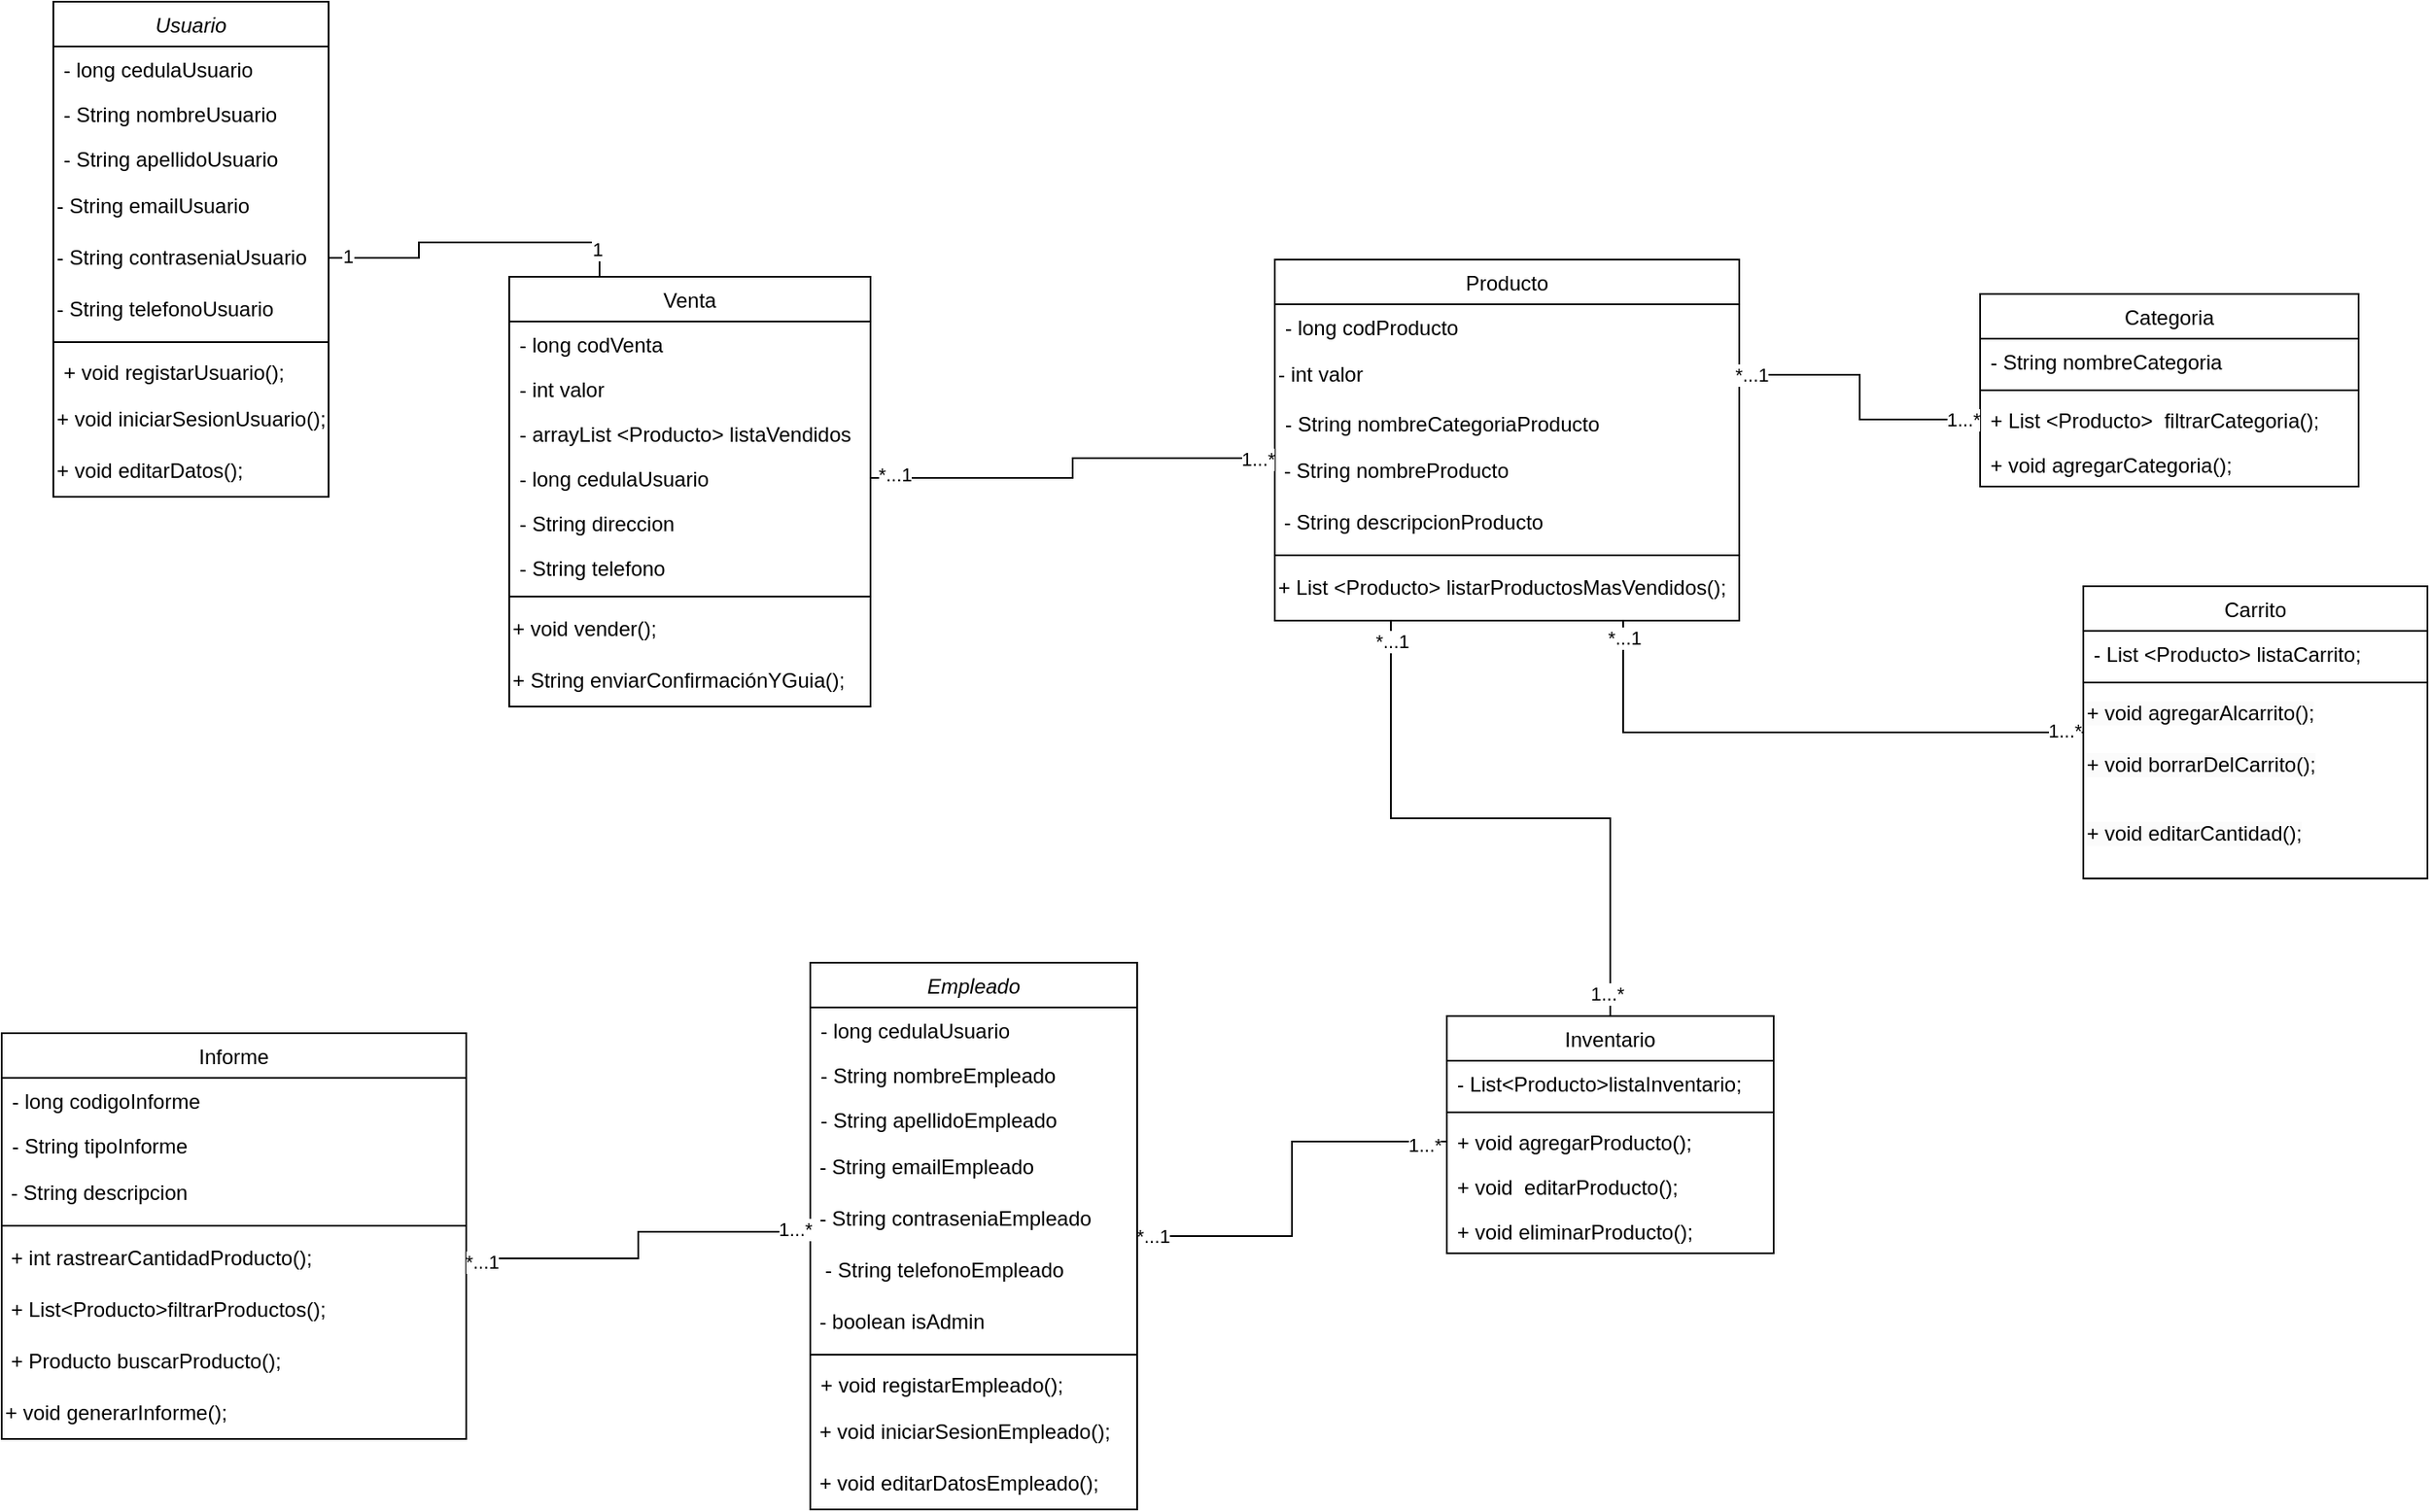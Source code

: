 <mxfile version="21.7.2" type="github">
  <diagram id="C5RBs43oDa-KdzZeNtuy" name="Page-1">
    <mxGraphModel dx="1167" dy="646" grid="1" gridSize="10" guides="1" tooltips="1" connect="1" arrows="1" fold="1" page="1" pageScale="1" pageWidth="827" pageHeight="1169" math="0" shadow="0">
      <root>
        <mxCell id="WIyWlLk6GJQsqaUBKTNV-0" />
        <mxCell id="WIyWlLk6GJQsqaUBKTNV-1" parent="WIyWlLk6GJQsqaUBKTNV-0" />
        <mxCell id="zkfFHV4jXpPFQw0GAbJ--0" value="Usuario" style="swimlane;fontStyle=2;align=center;verticalAlign=top;childLayout=stackLayout;horizontal=1;startSize=26;horizontalStack=0;resizeParent=1;resizeLast=0;collapsible=1;marginBottom=0;rounded=0;shadow=0;strokeWidth=1;" parent="WIyWlLk6GJQsqaUBKTNV-1" vertex="1">
          <mxGeometry x="80" y="50" width="160" height="288" as="geometry">
            <mxRectangle x="230" y="140" width="160" height="26" as="alternateBounds" />
          </mxGeometry>
        </mxCell>
        <mxCell id="zkfFHV4jXpPFQw0GAbJ--1" value="- long cedulaUsuario&#xa;" style="text;align=left;verticalAlign=top;spacingLeft=4;spacingRight=4;overflow=hidden;rotatable=0;points=[[0,0.5],[1,0.5]];portConstraint=eastwest;" parent="zkfFHV4jXpPFQw0GAbJ--0" vertex="1">
          <mxGeometry y="26" width="160" height="26" as="geometry" />
        </mxCell>
        <mxCell id="zkfFHV4jXpPFQw0GAbJ--2" value="- String nombreUsuario" style="text;align=left;verticalAlign=top;spacingLeft=4;spacingRight=4;overflow=hidden;rotatable=0;points=[[0,0.5],[1,0.5]];portConstraint=eastwest;rounded=0;shadow=0;html=0;" parent="zkfFHV4jXpPFQw0GAbJ--0" vertex="1">
          <mxGeometry y="52" width="160" height="26" as="geometry" />
        </mxCell>
        <mxCell id="zkfFHV4jXpPFQw0GAbJ--3" value="- String apellidoUsuario" style="text;align=left;verticalAlign=top;spacingLeft=4;spacingRight=4;overflow=hidden;rotatable=0;points=[[0,0.5],[1,0.5]];portConstraint=eastwest;rounded=0;shadow=0;html=0;" parent="zkfFHV4jXpPFQw0GAbJ--0" vertex="1">
          <mxGeometry y="78" width="160" height="26" as="geometry" />
        </mxCell>
        <mxCell id="MA3qy4aRPpGFtMoeG9zq-3" value="- String emailUsuario" style="text;html=1;strokeColor=none;fillColor=none;align=left;verticalAlign=middle;whiteSpace=wrap;rounded=0;" parent="zkfFHV4jXpPFQw0GAbJ--0" vertex="1">
          <mxGeometry y="104" width="160" height="30" as="geometry" />
        </mxCell>
        <mxCell id="MA3qy4aRPpGFtMoeG9zq-4" value="- String contraseniaUsuario" style="text;html=1;strokeColor=none;fillColor=none;align=left;verticalAlign=middle;whiteSpace=wrap;rounded=0;" parent="zkfFHV4jXpPFQw0GAbJ--0" vertex="1">
          <mxGeometry y="134" width="160" height="30" as="geometry" />
        </mxCell>
        <mxCell id="MA3qy4aRPpGFtMoeG9zq-5" value="- String telefonoUsuario" style="text;html=1;strokeColor=none;fillColor=none;align=left;verticalAlign=middle;whiteSpace=wrap;rounded=0;" parent="zkfFHV4jXpPFQw0GAbJ--0" vertex="1">
          <mxGeometry y="164" width="160" height="30" as="geometry" />
        </mxCell>
        <mxCell id="zkfFHV4jXpPFQw0GAbJ--4" value="" style="line;html=1;strokeWidth=1;align=left;verticalAlign=middle;spacingTop=-1;spacingLeft=3;spacingRight=3;rotatable=0;labelPosition=right;points=[];portConstraint=eastwest;" parent="zkfFHV4jXpPFQw0GAbJ--0" vertex="1">
          <mxGeometry y="194" width="160" height="8" as="geometry" />
        </mxCell>
        <mxCell id="zkfFHV4jXpPFQw0GAbJ--5" value="+ void registarUsuario();&#xa;" style="text;align=left;verticalAlign=top;spacingLeft=4;spacingRight=4;overflow=hidden;rotatable=0;points=[[0,0.5],[1,0.5]];portConstraint=eastwest;" parent="zkfFHV4jXpPFQw0GAbJ--0" vertex="1">
          <mxGeometry y="202" width="160" height="26" as="geometry" />
        </mxCell>
        <mxCell id="MA3qy4aRPpGFtMoeG9zq-6" value="+ void iniciarSesionUsuario();" style="text;html=1;strokeColor=none;fillColor=none;align=left;verticalAlign=middle;whiteSpace=wrap;rounded=0;" parent="zkfFHV4jXpPFQw0GAbJ--0" vertex="1">
          <mxGeometry y="228" width="160" height="30" as="geometry" />
        </mxCell>
        <mxCell id="MA3qy4aRPpGFtMoeG9zq-7" value="+ void editarDatos();" style="text;html=1;strokeColor=none;fillColor=none;align=left;verticalAlign=middle;whiteSpace=wrap;rounded=0;" parent="zkfFHV4jXpPFQw0GAbJ--0" vertex="1">
          <mxGeometry y="258" width="160" height="30" as="geometry" />
        </mxCell>
        <mxCell id="zkfFHV4jXpPFQw0GAbJ--6" value="Producto" style="swimlane;fontStyle=0;align=center;verticalAlign=top;childLayout=stackLayout;horizontal=1;startSize=26;horizontalStack=0;resizeParent=1;resizeLast=0;collapsible=1;marginBottom=0;rounded=0;shadow=0;strokeWidth=1;" parent="WIyWlLk6GJQsqaUBKTNV-1" vertex="1">
          <mxGeometry x="790" y="200" width="270" height="210" as="geometry">
            <mxRectangle x="130" y="380" width="160" height="26" as="alternateBounds" />
          </mxGeometry>
        </mxCell>
        <mxCell id="zkfFHV4jXpPFQw0GAbJ--7" value="- long codProducto" style="text;align=left;verticalAlign=top;spacingLeft=4;spacingRight=4;overflow=hidden;rotatable=0;points=[[0,0.5],[1,0.5]];portConstraint=eastwest;" parent="zkfFHV4jXpPFQw0GAbJ--6" vertex="1">
          <mxGeometry y="26" width="270" height="26" as="geometry" />
        </mxCell>
        <mxCell id="MA3qy4aRPpGFtMoeG9zq-11" value="- int valor" style="text;html=1;strokeColor=none;fillColor=none;align=left;verticalAlign=middle;whiteSpace=wrap;rounded=0;" parent="zkfFHV4jXpPFQw0GAbJ--6" vertex="1">
          <mxGeometry y="52" width="270" height="30" as="geometry" />
        </mxCell>
        <mxCell id="zkfFHV4jXpPFQw0GAbJ--8" value="- String nombreCategoriaProducto" style="text;align=left;verticalAlign=top;spacingLeft=4;spacingRight=4;overflow=hidden;rotatable=0;points=[[0,0.5],[1,0.5]];portConstraint=eastwest;rounded=0;shadow=0;html=0;" parent="zkfFHV4jXpPFQw0GAbJ--6" vertex="1">
          <mxGeometry y="82" width="270" height="26" as="geometry" />
        </mxCell>
        <mxCell id="MA3qy4aRPpGFtMoeG9zq-9" value="&amp;nbsp;- String nombreProducto" style="text;html=1;strokeColor=none;fillColor=none;align=left;verticalAlign=middle;whiteSpace=wrap;rounded=0;" parent="zkfFHV4jXpPFQw0GAbJ--6" vertex="1">
          <mxGeometry y="108" width="270" height="30" as="geometry" />
        </mxCell>
        <mxCell id="MA3qy4aRPpGFtMoeG9zq-10" value="&amp;nbsp;- String descripcionProducto" style="text;html=1;strokeColor=none;fillColor=none;align=left;verticalAlign=middle;whiteSpace=wrap;rounded=0;" parent="zkfFHV4jXpPFQw0GAbJ--6" vertex="1">
          <mxGeometry y="138" width="270" height="30" as="geometry" />
        </mxCell>
        <mxCell id="zkfFHV4jXpPFQw0GAbJ--9" value="" style="line;html=1;strokeWidth=1;align=left;verticalAlign=middle;spacingTop=-1;spacingLeft=3;spacingRight=3;rotatable=0;labelPosition=right;points=[];portConstraint=eastwest;" parent="zkfFHV4jXpPFQw0GAbJ--6" vertex="1">
          <mxGeometry y="168" width="270" height="8" as="geometry" />
        </mxCell>
        <mxCell id="MA3qy4aRPpGFtMoeG9zq-13" value="+ List &amp;lt;Producto&amp;gt; listarProductosMasVendidos();" style="text;html=1;strokeColor=none;fillColor=none;align=left;verticalAlign=middle;whiteSpace=wrap;rounded=0;" parent="zkfFHV4jXpPFQw0GAbJ--6" vertex="1">
          <mxGeometry y="176" width="270" height="30" as="geometry" />
        </mxCell>
        <mxCell id="zkfFHV4jXpPFQw0GAbJ--13" value="Venta" style="swimlane;fontStyle=0;align=center;verticalAlign=top;childLayout=stackLayout;horizontal=1;startSize=26;horizontalStack=0;resizeParent=1;resizeLast=0;collapsible=1;marginBottom=0;rounded=0;shadow=0;strokeWidth=1;" parent="WIyWlLk6GJQsqaUBKTNV-1" vertex="1">
          <mxGeometry x="345" y="210" width="210" height="250" as="geometry">
            <mxRectangle x="340" y="380" width="170" height="26" as="alternateBounds" />
          </mxGeometry>
        </mxCell>
        <mxCell id="zkfFHV4jXpPFQw0GAbJ--14" value="- long codVenta" style="text;align=left;verticalAlign=top;spacingLeft=4;spacingRight=4;overflow=hidden;rotatable=0;points=[[0,0.5],[1,0.5]];portConstraint=eastwest;" parent="zkfFHV4jXpPFQw0GAbJ--13" vertex="1">
          <mxGeometry y="26" width="210" height="26" as="geometry" />
        </mxCell>
        <mxCell id="MA3qy4aRPpGFtMoeG9zq-14" value="- int valor" style="text;align=left;verticalAlign=top;spacingLeft=4;spacingRight=4;overflow=hidden;rotatable=0;points=[[0,0.5],[1,0.5]];portConstraint=eastwest;" parent="zkfFHV4jXpPFQw0GAbJ--13" vertex="1">
          <mxGeometry y="52" width="210" height="26" as="geometry" />
        </mxCell>
        <mxCell id="MA3qy4aRPpGFtMoeG9zq-15" value="- arrayList &lt;Producto&gt; listaVendidos" style="text;align=left;verticalAlign=top;spacingLeft=4;spacingRight=4;overflow=hidden;rotatable=0;points=[[0,0.5],[1,0.5]];portConstraint=eastwest;" parent="zkfFHV4jXpPFQw0GAbJ--13" vertex="1">
          <mxGeometry y="78" width="210" height="26" as="geometry" />
        </mxCell>
        <mxCell id="jjatqbKf0aUEEOFDRJPb-20" value="- long cedulaUsuario" style="text;align=left;verticalAlign=top;spacingLeft=4;spacingRight=4;overflow=hidden;rotatable=0;points=[[0,0.5],[1,0.5]];portConstraint=eastwest;" parent="zkfFHV4jXpPFQw0GAbJ--13" vertex="1">
          <mxGeometry y="104" width="210" height="26" as="geometry" />
        </mxCell>
        <mxCell id="jjatqbKf0aUEEOFDRJPb-21" value="- String direccion " style="text;align=left;verticalAlign=top;spacingLeft=4;spacingRight=4;overflow=hidden;rotatable=0;points=[[0,0.5],[1,0.5]];portConstraint=eastwest;" parent="zkfFHV4jXpPFQw0GAbJ--13" vertex="1">
          <mxGeometry y="130" width="210" height="26" as="geometry" />
        </mxCell>
        <mxCell id="jjatqbKf0aUEEOFDRJPb-22" value="- String telefono" style="text;align=left;verticalAlign=top;spacingLeft=4;spacingRight=4;overflow=hidden;rotatable=0;points=[[0,0.5],[1,0.5]];portConstraint=eastwest;" parent="zkfFHV4jXpPFQw0GAbJ--13" vertex="1">
          <mxGeometry y="156" width="210" height="26" as="geometry" />
        </mxCell>
        <mxCell id="zkfFHV4jXpPFQw0GAbJ--15" value="" style="line;html=1;strokeWidth=1;align=left;verticalAlign=middle;spacingTop=-1;spacingLeft=3;spacingRight=3;rotatable=0;labelPosition=right;points=[];portConstraint=eastwest;" parent="zkfFHV4jXpPFQw0GAbJ--13" vertex="1">
          <mxGeometry y="182" width="210" height="8" as="geometry" />
        </mxCell>
        <mxCell id="MA3qy4aRPpGFtMoeG9zq-16" value="+ void vender();" style="text;html=1;strokeColor=none;fillColor=none;align=left;verticalAlign=middle;whiteSpace=wrap;rounded=0;" parent="zkfFHV4jXpPFQw0GAbJ--13" vertex="1">
          <mxGeometry y="190" width="210" height="30" as="geometry" />
        </mxCell>
        <mxCell id="jjatqbKf0aUEEOFDRJPb-7" value="+ String enviarConfirmaciónYGuia();" style="text;html=1;strokeColor=none;fillColor=none;align=left;verticalAlign=middle;whiteSpace=wrap;rounded=0;" parent="zkfFHV4jXpPFQw0GAbJ--13" vertex="1">
          <mxGeometry y="220" width="210" height="30" as="geometry" />
        </mxCell>
        <mxCell id="zkfFHV4jXpPFQw0GAbJ--17" value="Categoria" style="swimlane;fontStyle=0;align=center;verticalAlign=top;childLayout=stackLayout;horizontal=1;startSize=26;horizontalStack=0;resizeParent=1;resizeLast=0;collapsible=1;marginBottom=0;rounded=0;shadow=0;strokeWidth=1;" parent="WIyWlLk6GJQsqaUBKTNV-1" vertex="1">
          <mxGeometry x="1200" y="220" width="220" height="112" as="geometry">
            <mxRectangle x="550" y="140" width="160" height="26" as="alternateBounds" />
          </mxGeometry>
        </mxCell>
        <mxCell id="zkfFHV4jXpPFQw0GAbJ--18" value="- String nombreCategoria" style="text;align=left;verticalAlign=top;spacingLeft=4;spacingRight=4;overflow=hidden;rotatable=0;points=[[0,0.5],[1,0.5]];portConstraint=eastwest;" parent="zkfFHV4jXpPFQw0GAbJ--17" vertex="1">
          <mxGeometry y="26" width="220" height="26" as="geometry" />
        </mxCell>
        <mxCell id="zkfFHV4jXpPFQw0GAbJ--23" value="" style="line;html=1;strokeWidth=1;align=left;verticalAlign=middle;spacingTop=-1;spacingLeft=3;spacingRight=3;rotatable=0;labelPosition=right;points=[];portConstraint=eastwest;" parent="zkfFHV4jXpPFQw0GAbJ--17" vertex="1">
          <mxGeometry y="52" width="220" height="8" as="geometry" />
        </mxCell>
        <mxCell id="zkfFHV4jXpPFQw0GAbJ--24" value="+ List &lt;Producto&gt;  filtrarCategoria();" style="text;align=left;verticalAlign=top;spacingLeft=4;spacingRight=4;overflow=hidden;rotatable=0;points=[[0,0.5],[1,0.5]];portConstraint=eastwest;" parent="zkfFHV4jXpPFQw0GAbJ--17" vertex="1">
          <mxGeometry y="60" width="220" height="26" as="geometry" />
        </mxCell>
        <mxCell id="yiQyhBWFoNNj02NLtgwB-6" value="+ void agregarCategoria();" style="text;align=left;verticalAlign=top;spacingLeft=4;spacingRight=4;overflow=hidden;rotatable=0;points=[[0,0.5],[1,0.5]];portConstraint=eastwest;" vertex="1" parent="zkfFHV4jXpPFQw0GAbJ--17">
          <mxGeometry y="86" width="220" height="26" as="geometry" />
        </mxCell>
        <mxCell id="yiQyhBWFoNNj02NLtgwB-20" style="edgeStyle=orthogonalEdgeStyle;rounded=0;orthogonalLoop=1;jettySize=auto;html=1;entryX=0.75;entryY=1;entryDx=0;entryDy=0;endArrow=none;endFill=0;" edge="1" parent="WIyWlLk6GJQsqaUBKTNV-1" source="MA3qy4aRPpGFtMoeG9zq-0" target="zkfFHV4jXpPFQw0GAbJ--6">
          <mxGeometry relative="1" as="geometry" />
        </mxCell>
        <mxCell id="yiQyhBWFoNNj02NLtgwB-22" value="1...*" style="edgeLabel;html=1;align=center;verticalAlign=middle;resizable=0;points=[];" vertex="1" connectable="0" parent="yiQyhBWFoNNj02NLtgwB-20">
          <mxGeometry x="-0.93" y="-1" relative="1" as="geometry">
            <mxPoint as="offset" />
          </mxGeometry>
        </mxCell>
        <mxCell id="yiQyhBWFoNNj02NLtgwB-23" value="*...1" style="edgeLabel;html=1;align=center;verticalAlign=middle;resizable=0;points=[];" vertex="1" connectable="0" parent="yiQyhBWFoNNj02NLtgwB-20">
          <mxGeometry x="0.941" relative="1" as="geometry">
            <mxPoint as="offset" />
          </mxGeometry>
        </mxCell>
        <mxCell id="MA3qy4aRPpGFtMoeG9zq-0" value="Carrito" style="swimlane;fontStyle=0;align=center;verticalAlign=top;childLayout=stackLayout;horizontal=1;startSize=26;horizontalStack=0;resizeParent=1;resizeLast=0;collapsible=1;marginBottom=0;rounded=0;shadow=0;strokeWidth=1;" parent="WIyWlLk6GJQsqaUBKTNV-1" vertex="1">
          <mxGeometry x="1260" y="390" width="200" height="170" as="geometry">
            <mxRectangle x="340" y="380" width="170" height="26" as="alternateBounds" />
          </mxGeometry>
        </mxCell>
        <mxCell id="MA3qy4aRPpGFtMoeG9zq-1" value="- List &lt;Producto&gt; listaCarrito;" style="text;align=left;verticalAlign=top;spacingLeft=4;spacingRight=4;overflow=hidden;rotatable=0;points=[[0,0.5],[1,0.5]];portConstraint=eastwest;" parent="MA3qy4aRPpGFtMoeG9zq-0" vertex="1">
          <mxGeometry y="26" width="200" height="26" as="geometry" />
        </mxCell>
        <mxCell id="MA3qy4aRPpGFtMoeG9zq-2" value="" style="line;html=1;strokeWidth=1;align=left;verticalAlign=middle;spacingTop=-1;spacingLeft=3;spacingRight=3;rotatable=0;labelPosition=right;points=[];portConstraint=eastwest;" parent="MA3qy4aRPpGFtMoeG9zq-0" vertex="1">
          <mxGeometry y="52" width="200" height="8" as="geometry" />
        </mxCell>
        <mxCell id="jjatqbKf0aUEEOFDRJPb-3" value="&lt;span style=&quot;color: rgb(0, 0, 0); font-family: Helvetica; font-size: 12px; font-style: normal; font-variant-ligatures: normal; font-variant-caps: normal; font-weight: 400; letter-spacing: normal; orphans: 2; text-align: left; text-indent: 0px; text-transform: none; widows: 2; word-spacing: 0px; -webkit-text-stroke-width: 0px; background-color: rgb(251, 251, 251); text-decoration-thickness: initial; text-decoration-style: initial; text-decoration-color: initial; float: none; display: inline !important;&quot;&gt;+ void agregarAlcarrito();&lt;/span&gt;" style="text;whiteSpace=wrap;html=1;" parent="MA3qy4aRPpGFtMoeG9zq-0" vertex="1">
          <mxGeometry y="60" width="200" height="30" as="geometry" />
        </mxCell>
        <mxCell id="jjatqbKf0aUEEOFDRJPb-4" value="&lt;span style=&quot;color: rgb(0, 0, 0); font-family: Helvetica; font-size: 12px; font-style: normal; font-variant-ligatures: normal; font-variant-caps: normal; font-weight: 400; letter-spacing: normal; orphans: 2; text-align: left; text-indent: 0px; text-transform: none; widows: 2; word-spacing: 0px; -webkit-text-stroke-width: 0px; background-color: rgb(251, 251, 251); text-decoration-thickness: initial; text-decoration-style: initial; text-decoration-color: initial; float: none; display: inline !important;&quot;&gt;+ void borrarDelCarrito();&lt;/span&gt;" style="text;whiteSpace=wrap;html=1;" parent="MA3qy4aRPpGFtMoeG9zq-0" vertex="1">
          <mxGeometry y="90" width="200" height="40" as="geometry" />
        </mxCell>
        <mxCell id="jjatqbKf0aUEEOFDRJPb-6" value="&lt;span style=&quot;color: rgb(0, 0, 0); font-family: Helvetica; font-size: 12px; font-style: normal; font-variant-ligatures: normal; font-variant-caps: normal; font-weight: 400; letter-spacing: normal; orphans: 2; text-align: left; text-indent: 0px; text-transform: none; widows: 2; word-spacing: 0px; -webkit-text-stroke-width: 0px; background-color: rgb(251, 251, 251); text-decoration-thickness: initial; text-decoration-style: initial; text-decoration-color: initial; float: none; display: inline !important;&quot;&gt;+ void editarCantidad();&lt;/span&gt;" style="text;whiteSpace=wrap;html=1;" parent="MA3qy4aRPpGFtMoeG9zq-0" vertex="1">
          <mxGeometry y="130" width="200" height="40" as="geometry" />
        </mxCell>
        <mxCell id="yiQyhBWFoNNj02NLtgwB-24" style="edgeStyle=orthogonalEdgeStyle;rounded=0;orthogonalLoop=1;jettySize=auto;html=1;entryX=0.25;entryY=1;entryDx=0;entryDy=0;endArrow=none;endFill=0;" edge="1" parent="WIyWlLk6GJQsqaUBKTNV-1" source="jjatqbKf0aUEEOFDRJPb-0" target="zkfFHV4jXpPFQw0GAbJ--6">
          <mxGeometry relative="1" as="geometry" />
        </mxCell>
        <mxCell id="yiQyhBWFoNNj02NLtgwB-26" value="*...1" style="edgeLabel;html=1;align=center;verticalAlign=middle;resizable=0;points=[];" vertex="1" connectable="0" parent="yiQyhBWFoNNj02NLtgwB-24">
          <mxGeometry x="0.934" relative="1" as="geometry">
            <mxPoint as="offset" />
          </mxGeometry>
        </mxCell>
        <mxCell id="yiQyhBWFoNNj02NLtgwB-27" value="1...*" style="edgeLabel;html=1;align=center;verticalAlign=middle;resizable=0;points=[];" vertex="1" connectable="0" parent="yiQyhBWFoNNj02NLtgwB-24">
          <mxGeometry x="-0.926" y="2" relative="1" as="geometry">
            <mxPoint as="offset" />
          </mxGeometry>
        </mxCell>
        <mxCell id="jjatqbKf0aUEEOFDRJPb-0" value="Inventario" style="swimlane;fontStyle=0;align=center;verticalAlign=top;childLayout=stackLayout;horizontal=1;startSize=26;horizontalStack=0;resizeParent=1;resizeLast=0;collapsible=1;marginBottom=0;rounded=0;shadow=0;strokeWidth=1;" parent="WIyWlLk6GJQsqaUBKTNV-1" vertex="1">
          <mxGeometry x="890" y="640" width="190" height="138" as="geometry">
            <mxRectangle x="340" y="380" width="170" height="26" as="alternateBounds" />
          </mxGeometry>
        </mxCell>
        <mxCell id="jjatqbKf0aUEEOFDRJPb-1" value="- List&lt;Producto&gt;listaInventario;" style="text;align=left;verticalAlign=top;spacingLeft=4;spacingRight=4;overflow=hidden;rotatable=0;points=[[0,0.5],[1,0.5]];portConstraint=eastwest;" parent="jjatqbKf0aUEEOFDRJPb-0" vertex="1">
          <mxGeometry y="26" width="190" height="26" as="geometry" />
        </mxCell>
        <mxCell id="jjatqbKf0aUEEOFDRJPb-2" value="" style="line;html=1;strokeWidth=1;align=left;verticalAlign=middle;spacingTop=-1;spacingLeft=3;spacingRight=3;rotatable=0;labelPosition=right;points=[];portConstraint=eastwest;" parent="jjatqbKf0aUEEOFDRJPb-0" vertex="1">
          <mxGeometry y="52" width="190" height="8" as="geometry" />
        </mxCell>
        <mxCell id="zkfFHV4jXpPFQw0GAbJ--10" value="+ void agregarProducto();" style="text;align=left;verticalAlign=top;spacingLeft=4;spacingRight=4;overflow=hidden;rotatable=0;points=[[0,0.5],[1,0.5]];portConstraint=eastwest;fontStyle=0" parent="jjatqbKf0aUEEOFDRJPb-0" vertex="1">
          <mxGeometry y="60" width="190" height="26" as="geometry" />
        </mxCell>
        <mxCell id="zkfFHV4jXpPFQw0GAbJ--11" value="+ void  editarProducto();" style="text;align=left;verticalAlign=top;spacingLeft=4;spacingRight=4;overflow=hidden;rotatable=0;points=[[0,0.5],[1,0.5]];portConstraint=eastwest;" parent="jjatqbKf0aUEEOFDRJPb-0" vertex="1">
          <mxGeometry y="86" width="190" height="26" as="geometry" />
        </mxCell>
        <mxCell id="MA3qy4aRPpGFtMoeG9zq-12" value="+ void eliminarProducto();" style="text;align=left;verticalAlign=top;spacingLeft=4;spacingRight=4;overflow=hidden;rotatable=0;points=[[0,0.5],[1,0.5]];portConstraint=eastwest;fontStyle=0" parent="jjatqbKf0aUEEOFDRJPb-0" vertex="1">
          <mxGeometry y="112" width="190" height="26" as="geometry" />
        </mxCell>
        <mxCell id="yiQyhBWFoNNj02NLtgwB-28" style="edgeStyle=orthogonalEdgeStyle;rounded=0;orthogonalLoop=1;jettySize=auto;html=1;entryX=0;entryY=0.5;entryDx=0;entryDy=0;endArrow=none;endFill=0;" edge="1" parent="WIyWlLk6GJQsqaUBKTNV-1" source="jjatqbKf0aUEEOFDRJPb-8" target="zkfFHV4jXpPFQw0GAbJ--10">
          <mxGeometry relative="1" as="geometry" />
        </mxCell>
        <mxCell id="yiQyhBWFoNNj02NLtgwB-29" value="1...*" style="edgeLabel;html=1;align=center;verticalAlign=middle;resizable=0;points=[];" vertex="1" connectable="0" parent="yiQyhBWFoNNj02NLtgwB-28">
          <mxGeometry x="0.884" y="-2" relative="1" as="geometry">
            <mxPoint as="offset" />
          </mxGeometry>
        </mxCell>
        <mxCell id="yiQyhBWFoNNj02NLtgwB-30" value="*...1" style="edgeLabel;html=1;align=center;verticalAlign=middle;resizable=0;points=[];" vertex="1" connectable="0" parent="yiQyhBWFoNNj02NLtgwB-28">
          <mxGeometry x="-0.926" relative="1" as="geometry">
            <mxPoint as="offset" />
          </mxGeometry>
        </mxCell>
        <mxCell id="jjatqbKf0aUEEOFDRJPb-8" value="Empleado" style="swimlane;fontStyle=2;align=center;verticalAlign=top;childLayout=stackLayout;horizontal=1;startSize=26;horizontalStack=0;resizeParent=1;resizeLast=0;collapsible=1;marginBottom=0;rounded=0;shadow=0;strokeWidth=1;" parent="WIyWlLk6GJQsqaUBKTNV-1" vertex="1">
          <mxGeometry x="520" y="609" width="190" height="318" as="geometry">
            <mxRectangle x="230" y="140" width="160" height="26" as="alternateBounds" />
          </mxGeometry>
        </mxCell>
        <mxCell id="jjatqbKf0aUEEOFDRJPb-9" value="- long cedulaUsuario&#xa;" style="text;align=left;verticalAlign=top;spacingLeft=4;spacingRight=4;overflow=hidden;rotatable=0;points=[[0,0.5],[1,0.5]];portConstraint=eastwest;" parent="jjatqbKf0aUEEOFDRJPb-8" vertex="1">
          <mxGeometry y="26" width="190" height="26" as="geometry" />
        </mxCell>
        <mxCell id="jjatqbKf0aUEEOFDRJPb-10" value="- String nombreEmpleado" style="text;align=left;verticalAlign=top;spacingLeft=4;spacingRight=4;overflow=hidden;rotatable=0;points=[[0,0.5],[1,0.5]];portConstraint=eastwest;rounded=0;shadow=0;html=0;" parent="jjatqbKf0aUEEOFDRJPb-8" vertex="1">
          <mxGeometry y="52" width="190" height="26" as="geometry" />
        </mxCell>
        <mxCell id="jjatqbKf0aUEEOFDRJPb-11" value="- String apellidoEmpleado" style="text;align=left;verticalAlign=top;spacingLeft=4;spacingRight=4;overflow=hidden;rotatable=0;points=[[0,0.5],[1,0.5]];portConstraint=eastwest;rounded=0;shadow=0;html=0;" parent="jjatqbKf0aUEEOFDRJPb-8" vertex="1">
          <mxGeometry y="78" width="190" height="26" as="geometry" />
        </mxCell>
        <mxCell id="jjatqbKf0aUEEOFDRJPb-12" value="&amp;nbsp;- String emailEmpleado" style="text;html=1;strokeColor=none;fillColor=none;align=left;verticalAlign=middle;whiteSpace=wrap;rounded=0;" parent="jjatqbKf0aUEEOFDRJPb-8" vertex="1">
          <mxGeometry y="104" width="190" height="30" as="geometry" />
        </mxCell>
        <mxCell id="jjatqbKf0aUEEOFDRJPb-13" value="&amp;nbsp;- String contraseniaEmpleado" style="text;html=1;strokeColor=none;fillColor=none;align=left;verticalAlign=middle;whiteSpace=wrap;rounded=0;" parent="jjatqbKf0aUEEOFDRJPb-8" vertex="1">
          <mxGeometry y="134" width="190" height="30" as="geometry" />
        </mxCell>
        <mxCell id="jjatqbKf0aUEEOFDRJPb-14" value="&amp;nbsp; - String telefonoEmpleado" style="text;html=1;strokeColor=none;fillColor=none;align=left;verticalAlign=middle;whiteSpace=wrap;rounded=0;" parent="jjatqbKf0aUEEOFDRJPb-8" vertex="1">
          <mxGeometry y="164" width="190" height="30" as="geometry" />
        </mxCell>
        <mxCell id="jjatqbKf0aUEEOFDRJPb-19" value="&amp;nbsp;- boolean isAdmin" style="text;html=1;strokeColor=none;fillColor=none;align=left;verticalAlign=middle;whiteSpace=wrap;rounded=0;" parent="jjatqbKf0aUEEOFDRJPb-8" vertex="1">
          <mxGeometry y="194" width="190" height="30" as="geometry" />
        </mxCell>
        <mxCell id="jjatqbKf0aUEEOFDRJPb-15" value="" style="line;html=1;strokeWidth=1;align=left;verticalAlign=middle;spacingTop=-1;spacingLeft=3;spacingRight=3;rotatable=0;labelPosition=right;points=[];portConstraint=eastwest;" parent="jjatqbKf0aUEEOFDRJPb-8" vertex="1">
          <mxGeometry y="224" width="190" height="8" as="geometry" />
        </mxCell>
        <mxCell id="jjatqbKf0aUEEOFDRJPb-16" value="+ void registarEmpleado();&#xa;" style="text;align=left;verticalAlign=top;spacingLeft=4;spacingRight=4;overflow=hidden;rotatable=0;points=[[0,0.5],[1,0.5]];portConstraint=eastwest;" parent="jjatqbKf0aUEEOFDRJPb-8" vertex="1">
          <mxGeometry y="232" width="190" height="26" as="geometry" />
        </mxCell>
        <mxCell id="jjatqbKf0aUEEOFDRJPb-17" value="&amp;nbsp;+ void iniciarSesionEmpleado();" style="text;html=1;strokeColor=none;fillColor=none;align=left;verticalAlign=middle;whiteSpace=wrap;rounded=0;" parent="jjatqbKf0aUEEOFDRJPb-8" vertex="1">
          <mxGeometry y="258" width="190" height="30" as="geometry" />
        </mxCell>
        <mxCell id="jjatqbKf0aUEEOFDRJPb-18" value="&amp;nbsp;+ void editarDatosEmpleado();" style="text;html=1;strokeColor=none;fillColor=none;align=left;verticalAlign=middle;whiteSpace=wrap;rounded=0;" parent="jjatqbKf0aUEEOFDRJPb-8" vertex="1">
          <mxGeometry y="288" width="190" height="30" as="geometry" />
        </mxCell>
        <mxCell id="jjatqbKf0aUEEOFDRJPb-24" value="Informe" style="swimlane;fontStyle=0;align=center;verticalAlign=top;childLayout=stackLayout;horizontal=1;startSize=26;horizontalStack=0;resizeParent=1;resizeLast=0;collapsible=1;marginBottom=0;rounded=0;shadow=0;strokeWidth=1;" parent="WIyWlLk6GJQsqaUBKTNV-1" vertex="1">
          <mxGeometry x="50" y="650" width="270" height="236" as="geometry">
            <mxRectangle x="130" y="380" width="160" height="26" as="alternateBounds" />
          </mxGeometry>
        </mxCell>
        <mxCell id="jjatqbKf0aUEEOFDRJPb-25" value="- long codigoInforme" style="text;align=left;verticalAlign=top;spacingLeft=4;spacingRight=4;overflow=hidden;rotatable=0;points=[[0,0.5],[1,0.5]];portConstraint=eastwest;" parent="jjatqbKf0aUEEOFDRJPb-24" vertex="1">
          <mxGeometry y="26" width="270" height="26" as="geometry" />
        </mxCell>
        <mxCell id="jjatqbKf0aUEEOFDRJPb-26" value="- String tipoInforme" style="text;align=left;verticalAlign=top;spacingLeft=4;spacingRight=4;overflow=hidden;rotatable=0;points=[[0,0.5],[1,0.5]];portConstraint=eastwest;rounded=0;shadow=0;html=0;" parent="jjatqbKf0aUEEOFDRJPb-24" vertex="1">
          <mxGeometry y="52" width="270" height="26" as="geometry" />
        </mxCell>
        <mxCell id="jjatqbKf0aUEEOFDRJPb-27" value="&amp;nbsp;- String descripcion" style="text;html=1;strokeColor=none;fillColor=none;align=left;verticalAlign=middle;whiteSpace=wrap;rounded=0;" parent="jjatqbKf0aUEEOFDRJPb-24" vertex="1">
          <mxGeometry y="78" width="270" height="30" as="geometry" />
        </mxCell>
        <mxCell id="jjatqbKf0aUEEOFDRJPb-30" value="" style="line;html=1;strokeWidth=1;align=left;verticalAlign=middle;spacingTop=-1;spacingLeft=3;spacingRight=3;rotatable=0;labelPosition=right;points=[];portConstraint=eastwest;" parent="jjatqbKf0aUEEOFDRJPb-24" vertex="1">
          <mxGeometry y="108" width="270" height="8" as="geometry" />
        </mxCell>
        <mxCell id="jjatqbKf0aUEEOFDRJPb-31" value="&amp;nbsp;+ int rastrearCantidadProducto();" style="text;html=1;strokeColor=none;fillColor=none;align=left;verticalAlign=middle;whiteSpace=wrap;rounded=0;" parent="jjatqbKf0aUEEOFDRJPb-24" vertex="1">
          <mxGeometry y="116" width="270" height="30" as="geometry" />
        </mxCell>
        <mxCell id="jjatqbKf0aUEEOFDRJPb-32" value="&amp;nbsp;+ List&amp;lt;Producto&amp;gt;filtrarProductos();" style="text;html=1;strokeColor=none;fillColor=none;align=left;verticalAlign=middle;whiteSpace=wrap;rounded=0;" parent="jjatqbKf0aUEEOFDRJPb-24" vertex="1">
          <mxGeometry y="146" width="270" height="30" as="geometry" />
        </mxCell>
        <mxCell id="jjatqbKf0aUEEOFDRJPb-33" value="&amp;nbsp;+ Producto buscarProducto();" style="text;html=1;strokeColor=none;fillColor=none;align=left;verticalAlign=middle;whiteSpace=wrap;rounded=0;" parent="jjatqbKf0aUEEOFDRJPb-24" vertex="1">
          <mxGeometry y="176" width="270" height="30" as="geometry" />
        </mxCell>
        <mxCell id="jjatqbKf0aUEEOFDRJPb-34" value="+ void generarInforme();" style="text;html=1;strokeColor=none;fillColor=none;align=left;verticalAlign=middle;whiteSpace=wrap;rounded=0;" parent="jjatqbKf0aUEEOFDRJPb-24" vertex="1">
          <mxGeometry y="206" width="270" height="30" as="geometry" />
        </mxCell>
        <mxCell id="yiQyhBWFoNNj02NLtgwB-10" style="edgeStyle=orthogonalEdgeStyle;rounded=0;orthogonalLoop=1;jettySize=auto;html=1;entryX=0.25;entryY=0;entryDx=0;entryDy=0;endArrow=none;endFill=0;" edge="1" parent="WIyWlLk6GJQsqaUBKTNV-1" source="MA3qy4aRPpGFtMoeG9zq-4" target="zkfFHV4jXpPFQw0GAbJ--13">
          <mxGeometry relative="1" as="geometry" />
        </mxCell>
        <mxCell id="yiQyhBWFoNNj02NLtgwB-11" value="1" style="edgeLabel;html=1;align=center;verticalAlign=middle;resizable=0;points=[];" vertex="1" connectable="0" parent="yiQyhBWFoNNj02NLtgwB-10">
          <mxGeometry x="0.825" y="-2" relative="1" as="geometry">
            <mxPoint as="offset" />
          </mxGeometry>
        </mxCell>
        <mxCell id="yiQyhBWFoNNj02NLtgwB-12" value="1" style="edgeLabel;html=1;align=center;verticalAlign=middle;resizable=0;points=[];" vertex="1" connectable="0" parent="yiQyhBWFoNNj02NLtgwB-10">
          <mxGeometry x="-0.89" y="1" relative="1" as="geometry">
            <mxPoint as="offset" />
          </mxGeometry>
        </mxCell>
        <mxCell id="yiQyhBWFoNNj02NLtgwB-13" style="edgeStyle=orthogonalEdgeStyle;rounded=0;orthogonalLoop=1;jettySize=auto;html=1;entryX=0;entryY=0.25;entryDx=0;entryDy=0;endArrow=none;endFill=0;" edge="1" parent="WIyWlLk6GJQsqaUBKTNV-1" source="jjatqbKf0aUEEOFDRJPb-20" target="MA3qy4aRPpGFtMoeG9zq-9">
          <mxGeometry relative="1" as="geometry" />
        </mxCell>
        <mxCell id="yiQyhBWFoNNj02NLtgwB-14" value="*...1" style="edgeLabel;html=1;align=center;verticalAlign=middle;resizable=0;points=[];" vertex="1" connectable="0" parent="yiQyhBWFoNNj02NLtgwB-13">
          <mxGeometry x="-0.887" y="2" relative="1" as="geometry">
            <mxPoint as="offset" />
          </mxGeometry>
        </mxCell>
        <mxCell id="yiQyhBWFoNNj02NLtgwB-15" value="1...*" style="edgeLabel;html=1;align=center;verticalAlign=middle;resizable=0;points=[];" vertex="1" connectable="0" parent="yiQyhBWFoNNj02NLtgwB-13">
          <mxGeometry x="0.92" relative="1" as="geometry">
            <mxPoint as="offset" />
          </mxGeometry>
        </mxCell>
        <mxCell id="yiQyhBWFoNNj02NLtgwB-16" style="edgeStyle=orthogonalEdgeStyle;rounded=0;orthogonalLoop=1;jettySize=auto;html=1;endArrow=none;endFill=0;" edge="1" parent="WIyWlLk6GJQsqaUBKTNV-1" source="MA3qy4aRPpGFtMoeG9zq-11" target="zkfFHV4jXpPFQw0GAbJ--24">
          <mxGeometry relative="1" as="geometry" />
        </mxCell>
        <mxCell id="yiQyhBWFoNNj02NLtgwB-17" value="1...*" style="edgeLabel;html=1;align=center;verticalAlign=middle;resizable=0;points=[];" vertex="1" connectable="0" parent="yiQyhBWFoNNj02NLtgwB-16">
          <mxGeometry x="0.876" relative="1" as="geometry">
            <mxPoint as="offset" />
          </mxGeometry>
        </mxCell>
        <mxCell id="yiQyhBWFoNNj02NLtgwB-19" value="*...1" style="edgeLabel;html=1;align=center;verticalAlign=middle;resizable=0;points=[];" vertex="1" connectable="0" parent="yiQyhBWFoNNj02NLtgwB-16">
          <mxGeometry x="-0.915" relative="1" as="geometry">
            <mxPoint as="offset" />
          </mxGeometry>
        </mxCell>
        <mxCell id="yiQyhBWFoNNj02NLtgwB-33" style="edgeStyle=orthogonalEdgeStyle;rounded=0;orthogonalLoop=1;jettySize=auto;html=1;entryX=0;entryY=0.75;entryDx=0;entryDy=0;endArrow=none;endFill=0;" edge="1" parent="WIyWlLk6GJQsqaUBKTNV-1" source="jjatqbKf0aUEEOFDRJPb-31" target="jjatqbKf0aUEEOFDRJPb-13">
          <mxGeometry relative="1" as="geometry" />
        </mxCell>
        <mxCell id="yiQyhBWFoNNj02NLtgwB-35" value="1...*" style="edgeLabel;html=1;align=center;verticalAlign=middle;resizable=0;points=[];" vertex="1" connectable="0" parent="yiQyhBWFoNNj02NLtgwB-33">
          <mxGeometry x="0.915" y="2" relative="1" as="geometry">
            <mxPoint as="offset" />
          </mxGeometry>
        </mxCell>
        <mxCell id="yiQyhBWFoNNj02NLtgwB-37" value="*...1" style="edgeLabel;html=1;align=center;verticalAlign=middle;resizable=0;points=[];" vertex="1" connectable="0" parent="yiQyhBWFoNNj02NLtgwB-33">
          <mxGeometry x="-0.921" y="-2" relative="1" as="geometry">
            <mxPoint as="offset" />
          </mxGeometry>
        </mxCell>
      </root>
    </mxGraphModel>
  </diagram>
</mxfile>
